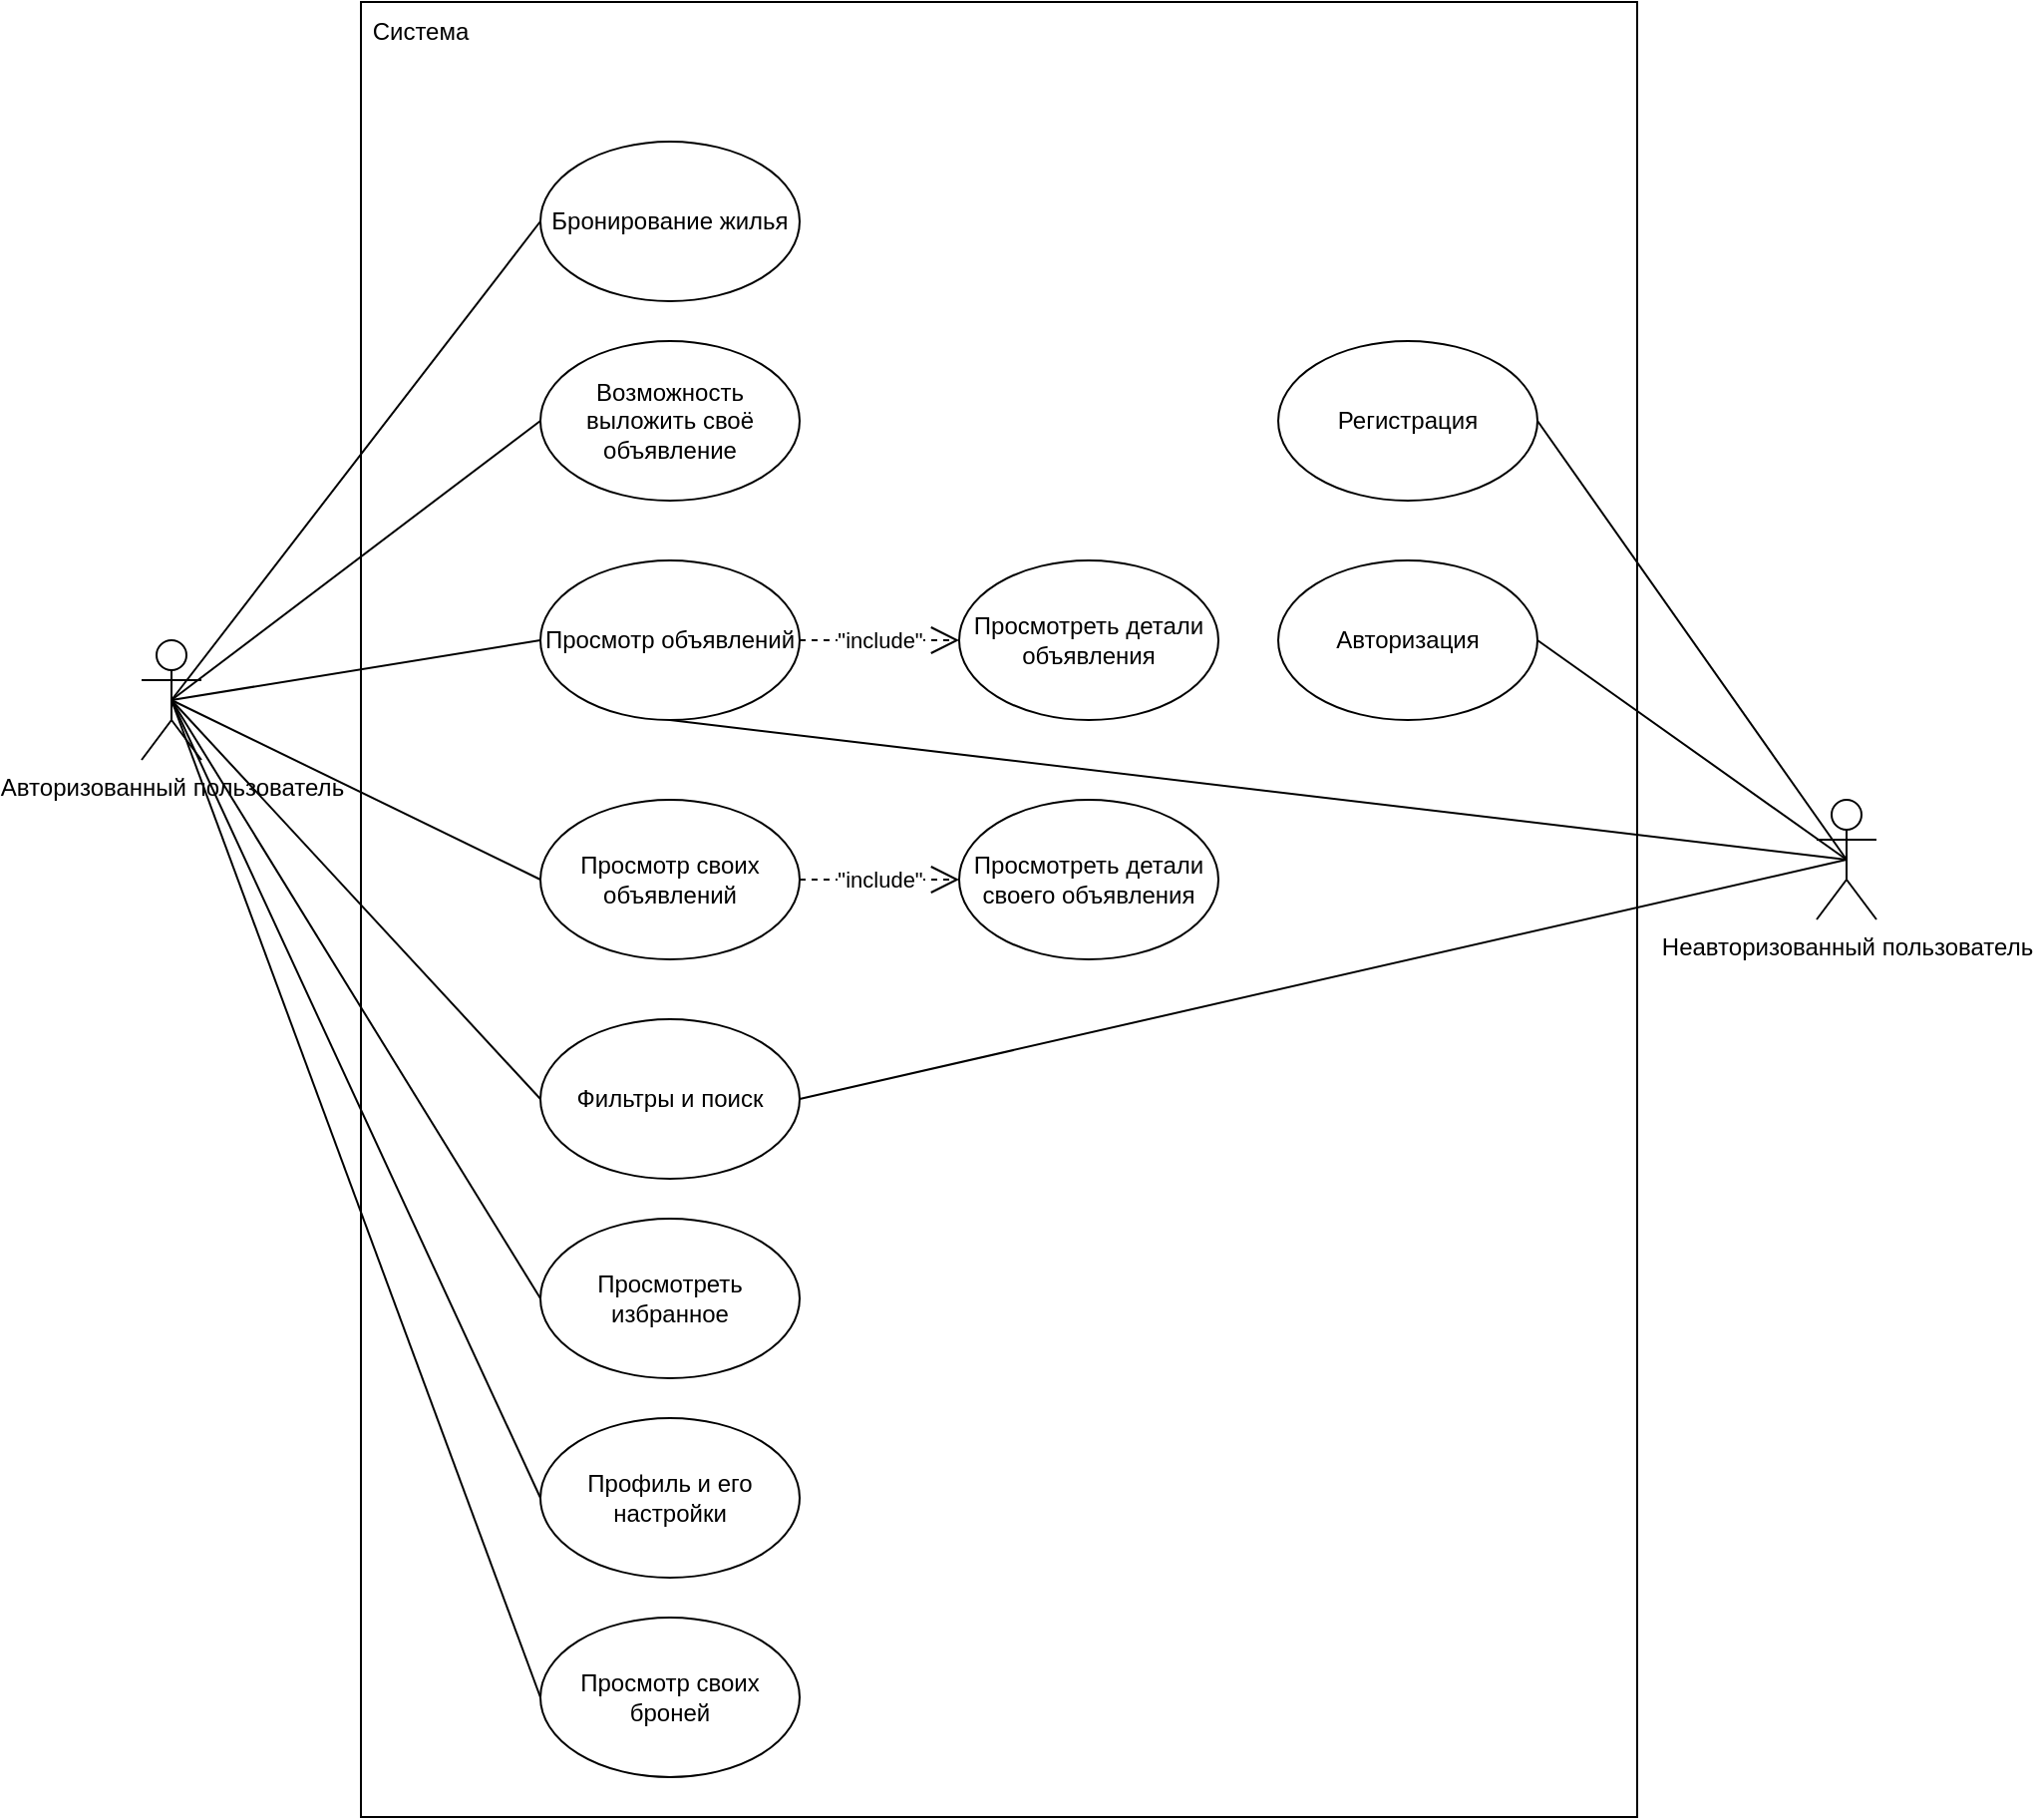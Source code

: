 <mxfile version="26.1.3">
  <diagram name="Страница — 1" id="-_Zw9thGPUsb27D8id0M">
    <mxGraphModel dx="1233" dy="2225" grid="1" gridSize="10" guides="1" tooltips="1" connect="1" arrows="1" fold="1" page="1" pageScale="1" pageWidth="827" pageHeight="1169" math="0" shadow="0">
      <root>
        <mxCell id="0" />
        <mxCell id="1" parent="0" />
        <mxCell id="XR-WtgAzWtZPxGjHZlyQ-43" value="" style="rounded=0;whiteSpace=wrap;html=1;" parent="1" vertex="1">
          <mxGeometry x="1320" y="-440" width="640" height="910" as="geometry" />
        </mxCell>
        <mxCell id="XR-WtgAzWtZPxGjHZlyQ-2" value="Неавторизованный пользователь" style="shape=umlActor;verticalLabelPosition=bottom;verticalAlign=top;html=1;outlineConnect=0;" parent="1" vertex="1">
          <mxGeometry x="2050" y="-40" width="30" height="60" as="geometry" />
        </mxCell>
        <mxCell id="XR-WtgAzWtZPxGjHZlyQ-12" value="Авторизация" style="ellipse;whiteSpace=wrap;html=1;" parent="1" vertex="1">
          <mxGeometry x="1780" y="-160" width="130" height="80" as="geometry" />
        </mxCell>
        <mxCell id="XR-WtgAzWtZPxGjHZlyQ-13" value="Регистрация" style="ellipse;whiteSpace=wrap;html=1;" parent="1" vertex="1">
          <mxGeometry x="1780" y="-270" width="130" height="80" as="geometry" />
        </mxCell>
        <mxCell id="XR-WtgAzWtZPxGjHZlyQ-15" value="Авторизованный пользователь" style="shape=umlActor;verticalLabelPosition=bottom;verticalAlign=top;html=1;outlineConnect=0;" parent="1" vertex="1">
          <mxGeometry x="1210" y="-120" width="30" height="60" as="geometry" />
        </mxCell>
        <mxCell id="XR-WtgAzWtZPxGjHZlyQ-16" value="﻿﻿﻿Просмотр объявлений" style="ellipse;whiteSpace=wrap;html=1;" parent="1" vertex="1">
          <mxGeometry x="1410" y="-160" width="130" height="80" as="geometry" />
        </mxCell>
        <mxCell id="XR-WtgAzWtZPxGjHZlyQ-17" value="Просмотреть детали объявления" style="ellipse;whiteSpace=wrap;html=1;" parent="1" vertex="1">
          <mxGeometry x="1620" y="-160" width="130" height="80" as="geometry" />
        </mxCell>
        <mxCell id="XR-WtgAzWtZPxGjHZlyQ-18" value="" style="endArrow=none;html=1;rounded=0;entryX=0;entryY=0.5;entryDx=0;entryDy=0;exitX=0.5;exitY=0.5;exitDx=0;exitDy=0;exitPerimeter=0;" parent="1" source="XR-WtgAzWtZPxGjHZlyQ-15" target="XR-WtgAzWtZPxGjHZlyQ-16" edge="1">
          <mxGeometry width="50" height="50" relative="1" as="geometry">
            <mxPoint x="1290" y="-20" as="sourcePoint" />
            <mxPoint x="1340" y="-70" as="targetPoint" />
          </mxGeometry>
        </mxCell>
        <mxCell id="XR-WtgAzWtZPxGjHZlyQ-19" value="&quot;include&quot;" style="endArrow=open;endSize=12;dashed=1;html=1;rounded=0;exitX=1;exitY=0.5;exitDx=0;exitDy=0;entryX=0;entryY=0.5;entryDx=0;entryDy=0;" parent="1" source="XR-WtgAzWtZPxGjHZlyQ-16" target="XR-WtgAzWtZPxGjHZlyQ-17" edge="1">
          <mxGeometry width="160" relative="1" as="geometry">
            <mxPoint x="1750" y="10" as="sourcePoint" />
            <mxPoint x="1880" y="37" as="targetPoint" />
          </mxGeometry>
        </mxCell>
        <mxCell id="XR-WtgAzWtZPxGjHZlyQ-21" value="" style="endArrow=none;html=1;rounded=0;entryX=0;entryY=0.5;entryDx=0;entryDy=0;exitX=0.5;exitY=0.5;exitDx=0;exitDy=0;exitPerimeter=0;" parent="1" source="XR-WtgAzWtZPxGjHZlyQ-15" target="XR-WtgAzWtZPxGjHZlyQ-26" edge="1">
          <mxGeometry width="50" height="50" relative="1" as="geometry">
            <mxPoint x="1230" y="-90" as="sourcePoint" />
            <mxPoint x="1410" y="10.0" as="targetPoint" />
          </mxGeometry>
        </mxCell>
        <mxCell id="XR-WtgAzWtZPxGjHZlyQ-22" value="Бронирование жилья" style="ellipse;whiteSpace=wrap;html=1;" parent="1" vertex="1">
          <mxGeometry x="1410" y="-370" width="130" height="80" as="geometry" />
        </mxCell>
        <mxCell id="XR-WtgAzWtZPxGjHZlyQ-23" value="Возможность выложить своё объявление" style="ellipse;whiteSpace=wrap;html=1;" parent="1" vertex="1">
          <mxGeometry x="1410" y="-270" width="130" height="80" as="geometry" />
        </mxCell>
        <mxCell id="XR-WtgAzWtZPxGjHZlyQ-24" value="" style="endArrow=none;html=1;rounded=0;entryX=0;entryY=0.5;entryDx=0;entryDy=0;exitX=0.5;exitY=0.5;exitDx=0;exitDy=0;exitPerimeter=0;" parent="1" source="XR-WtgAzWtZPxGjHZlyQ-15" target="XR-WtgAzWtZPxGjHZlyQ-22" edge="1">
          <mxGeometry width="50" height="50" relative="1" as="geometry">
            <mxPoint x="1240" y="-90" as="sourcePoint" />
            <mxPoint x="1400" y="-190" as="targetPoint" />
          </mxGeometry>
        </mxCell>
        <mxCell id="XR-WtgAzWtZPxGjHZlyQ-25" value="" style="endArrow=none;html=1;rounded=0;entryX=0;entryY=0.5;entryDx=0;entryDy=0;exitX=0.5;exitY=0.5;exitDx=0;exitDy=0;exitPerimeter=0;" parent="1" source="XR-WtgAzWtZPxGjHZlyQ-15" target="XR-WtgAzWtZPxGjHZlyQ-23" edge="1">
          <mxGeometry width="50" height="50" relative="1" as="geometry">
            <mxPoint x="1240" y="-90" as="sourcePoint" />
            <mxPoint x="1445" y="-120" as="targetPoint" />
          </mxGeometry>
        </mxCell>
        <mxCell id="XR-WtgAzWtZPxGjHZlyQ-26" value="Просмотр своих объявлений" style="ellipse;whiteSpace=wrap;html=1;" parent="1" vertex="1">
          <mxGeometry x="1410" y="-40" width="130" height="80" as="geometry" />
        </mxCell>
        <mxCell id="XR-WtgAzWtZPxGjHZlyQ-27" value="Просмотреть детали своего объявления" style="ellipse;whiteSpace=wrap;html=1;" parent="1" vertex="1">
          <mxGeometry x="1620" y="-40" width="130" height="80" as="geometry" />
        </mxCell>
        <mxCell id="XR-WtgAzWtZPxGjHZlyQ-28" value="&quot;include&quot;" style="endArrow=open;endSize=12;dashed=1;html=1;rounded=0;exitX=1;exitY=0.5;exitDx=0;exitDy=0;entryX=0;entryY=0.5;entryDx=0;entryDy=0;" parent="1" source="XR-WtgAzWtZPxGjHZlyQ-26" target="XR-WtgAzWtZPxGjHZlyQ-27" edge="1">
          <mxGeometry width="160" relative="1" as="geometry">
            <mxPoint x="1571" y="19.63" as="sourcePoint" />
            <mxPoint x="1666" y="19.63" as="targetPoint" />
          </mxGeometry>
        </mxCell>
        <mxCell id="XR-WtgAzWtZPxGjHZlyQ-29" value="Фильтры и поиск" style="ellipse;whiteSpace=wrap;html=1;" parent="1" vertex="1">
          <mxGeometry x="1410" y="70" width="130" height="80" as="geometry" />
        </mxCell>
        <mxCell id="XR-WtgAzWtZPxGjHZlyQ-30" value="Просмотреть избранное" style="ellipse;whiteSpace=wrap;html=1;" parent="1" vertex="1">
          <mxGeometry x="1410" y="170" width="130" height="80" as="geometry" />
        </mxCell>
        <mxCell id="XR-WtgAzWtZPxGjHZlyQ-32" value="" style="endArrow=none;html=1;rounded=0;entryX=0;entryY=0.5;entryDx=0;entryDy=0;exitX=0.5;exitY=0.5;exitDx=0;exitDy=0;exitPerimeter=0;" parent="1" source="XR-WtgAzWtZPxGjHZlyQ-15" target="XR-WtgAzWtZPxGjHZlyQ-29" edge="1">
          <mxGeometry width="50" height="50" relative="1" as="geometry">
            <mxPoint x="1240" y="-10" as="sourcePoint" />
            <mxPoint x="1420" y="100" as="targetPoint" />
          </mxGeometry>
        </mxCell>
        <mxCell id="XR-WtgAzWtZPxGjHZlyQ-33" value="Профиль и его настройки" style="ellipse;whiteSpace=wrap;html=1;" parent="1" vertex="1">
          <mxGeometry x="1410" y="270" width="130" height="80" as="geometry" />
        </mxCell>
        <mxCell id="XR-WtgAzWtZPxGjHZlyQ-34" value="" style="endArrow=none;html=1;rounded=0;entryX=0;entryY=0.5;entryDx=0;entryDy=0;exitX=0.5;exitY=0.5;exitDx=0;exitDy=0;exitPerimeter=0;" parent="1" source="XR-WtgAzWtZPxGjHZlyQ-15" target="XR-WtgAzWtZPxGjHZlyQ-33" edge="1">
          <mxGeometry width="50" height="50" relative="1" as="geometry">
            <mxPoint x="1230" y="-10" as="sourcePoint" />
            <mxPoint x="1415" y="180" as="targetPoint" />
          </mxGeometry>
        </mxCell>
        <mxCell id="XR-WtgAzWtZPxGjHZlyQ-35" value="Просмотр своих броней" style="ellipse;whiteSpace=wrap;html=1;" parent="1" vertex="1">
          <mxGeometry x="1410" y="370" width="130" height="80" as="geometry" />
        </mxCell>
        <mxCell id="XR-WtgAzWtZPxGjHZlyQ-36" value="" style="endArrow=none;html=1;rounded=0;entryX=0;entryY=0.5;entryDx=0;entryDy=0;exitX=0.5;exitY=0.5;exitDx=0;exitDy=0;exitPerimeter=0;" parent="1" source="XR-WtgAzWtZPxGjHZlyQ-15" target="XR-WtgAzWtZPxGjHZlyQ-35" edge="1">
          <mxGeometry width="50" height="50" relative="1" as="geometry">
            <mxPoint x="1225" y="-35" as="sourcePoint" />
            <mxPoint x="1405" y="275" as="targetPoint" />
          </mxGeometry>
        </mxCell>
        <mxCell id="XR-WtgAzWtZPxGjHZlyQ-37" value="" style="endArrow=none;html=1;rounded=0;entryX=0;entryY=0.5;entryDx=0;entryDy=0;exitX=0.5;exitY=0.5;exitDx=0;exitDy=0;exitPerimeter=0;" parent="1" source="XR-WtgAzWtZPxGjHZlyQ-15" target="XR-WtgAzWtZPxGjHZlyQ-30" edge="1">
          <mxGeometry width="50" height="50" relative="1" as="geometry">
            <mxPoint x="1240" y="-10" as="sourcePoint" />
            <mxPoint x="1425" y="200" as="targetPoint" />
          </mxGeometry>
        </mxCell>
        <mxCell id="XR-WtgAzWtZPxGjHZlyQ-38" value="" style="endArrow=none;html=1;rounded=0;exitX=1;exitY=0.5;exitDx=0;exitDy=0;entryX=0.5;entryY=0.5;entryDx=0;entryDy=0;entryPerimeter=0;" parent="1" source="XR-WtgAzWtZPxGjHZlyQ-12" target="XR-WtgAzWtZPxGjHZlyQ-2" edge="1">
          <mxGeometry width="50" height="50" relative="1" as="geometry">
            <mxPoint x="1900" y="-30" as="sourcePoint" />
            <mxPoint x="1950" y="-80" as="targetPoint" />
          </mxGeometry>
        </mxCell>
        <mxCell id="XR-WtgAzWtZPxGjHZlyQ-39" value="" style="endArrow=none;html=1;rounded=0;exitX=1;exitY=0.5;exitDx=0;exitDy=0;entryX=0.5;entryY=0.5;entryDx=0;entryDy=0;entryPerimeter=0;" parent="1" source="XR-WtgAzWtZPxGjHZlyQ-13" target="XR-WtgAzWtZPxGjHZlyQ-2" edge="1">
          <mxGeometry width="50" height="50" relative="1" as="geometry">
            <mxPoint x="1880" y="-320" as="sourcePoint" />
            <mxPoint x="2035" y="-240" as="targetPoint" />
          </mxGeometry>
        </mxCell>
        <mxCell id="XR-WtgAzWtZPxGjHZlyQ-40" value="" style="endArrow=none;html=1;rounded=0;entryX=0.5;entryY=0.5;entryDx=0;entryDy=0;entryPerimeter=0;exitX=0.5;exitY=1;exitDx=0;exitDy=0;" parent="1" source="XR-WtgAzWtZPxGjHZlyQ-16" target="XR-WtgAzWtZPxGjHZlyQ-2" edge="1">
          <mxGeometry width="50" height="50" relative="1" as="geometry">
            <mxPoint x="1720" y="-60" as="sourcePoint" />
            <mxPoint x="2015" y="100" as="targetPoint" />
          </mxGeometry>
        </mxCell>
        <mxCell id="XR-WtgAzWtZPxGjHZlyQ-41" value="" style="endArrow=none;html=1;rounded=0;entryX=0.5;entryY=0.5;entryDx=0;entryDy=0;entryPerimeter=0;exitX=1;exitY=0.5;exitDx=0;exitDy=0;" parent="1" source="XR-WtgAzWtZPxGjHZlyQ-29" target="XR-WtgAzWtZPxGjHZlyQ-2" edge="1">
          <mxGeometry width="50" height="50" relative="1" as="geometry">
            <mxPoint x="1590" y="200" as="sourcePoint" />
            <mxPoint x="2180" y="270" as="targetPoint" />
          </mxGeometry>
        </mxCell>
        <mxCell id="XR-WtgAzWtZPxGjHZlyQ-44" value="Система" style="text;html=1;align=center;verticalAlign=middle;whiteSpace=wrap;rounded=0;" parent="1" vertex="1">
          <mxGeometry x="1320" y="-440" width="60" height="30" as="geometry" />
        </mxCell>
      </root>
    </mxGraphModel>
  </diagram>
</mxfile>
